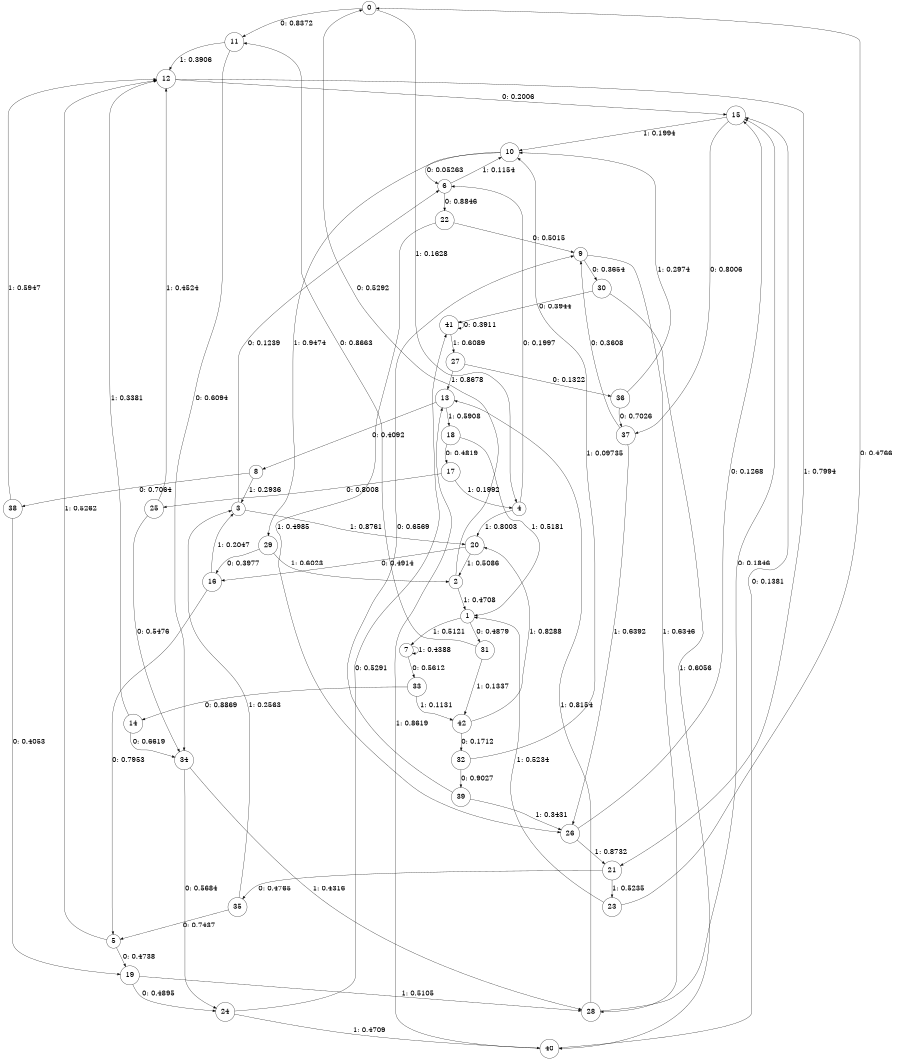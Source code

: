 digraph "ch1randomL8" {
size = "6,8.5";
ratio = "fill";
node [shape = circle];
node [fontsize = 24];
edge [fontsize = 24];
0 -> 11 [label = "0: 0.8372   "];
0 -> 4 [label = "1: 0.1628   "];
1 -> 31 [label = "0: 0.4879   "];
1 -> 7 [label = "1: 0.5121   "];
2 -> 0 [label = "0: 0.5292   "];
2 -> 1 [label = "1: 0.4708   "];
3 -> 6 [label = "0: 0.1239   "];
3 -> 20 [label = "1: 0.8761   "];
4 -> 6 [label = "0: 0.1997   "];
4 -> 20 [label = "1: 0.8003   "];
5 -> 19 [label = "0: 0.4738   "];
5 -> 12 [label = "1: 0.5262   "];
6 -> 22 [label = "0: 0.8846   "];
6 -> 10 [label = "1: 0.1154   "];
7 -> 33 [label = "0: 0.5612   "];
7 -> 7 [label = "1: 0.4388   "];
8 -> 38 [label = "0: 0.7064   "];
8 -> 3 [label = "1: 0.2936   "];
9 -> 30 [label = "0: 0.3654   "];
9 -> 28 [label = "1: 0.6346   "];
10 -> 6 [label = "0: 0.05263  "];
10 -> 29 [label = "1: 0.9474   "];
11 -> 34 [label = "0: 0.6094   "];
11 -> 12 [label = "1: 0.3906   "];
12 -> 15 [label = "0: 0.2006   "];
12 -> 21 [label = "1: 0.7994   "];
13 -> 8 [label = "0: 0.4092   "];
13 -> 18 [label = "1: 0.5908   "];
14 -> 34 [label = "0: 0.6619   "];
14 -> 12 [label = "1: 0.3381   "];
15 -> 37 [label = "0: 0.8006   "];
15 -> 10 [label = "1: 0.1994   "];
16 -> 5 [label = "0: 0.7953   "];
16 -> 3 [label = "1: 0.2047   "];
17 -> 25 [label = "0: 0.8008   "];
17 -> 4 [label = "1: 0.1992   "];
18 -> 17 [label = "0: 0.4819   "];
18 -> 1 [label = "1: 0.5181   "];
19 -> 24 [label = "0: 0.4895   "];
19 -> 28 [label = "1: 0.5105   "];
20 -> 16 [label = "0: 0.4914   "];
20 -> 2 [label = "1: 0.5086   "];
21 -> 35 [label = "0: 0.4765   "];
21 -> 23 [label = "1: 0.5235   "];
22 -> 9 [label = "0: 0.5015   "];
22 -> 26 [label = "1: 0.4985   "];
23 -> 0 [label = "0: 0.4766   "];
23 -> 1 [label = "1: 0.5234   "];
24 -> 41 [label = "0: 0.5291   "];
24 -> 40 [label = "1: 0.4709   "];
25 -> 34 [label = "0: 0.5476   "];
25 -> 12 [label = "1: 0.4524   "];
26 -> 15 [label = "0: 0.1268   "];
26 -> 21 [label = "1: 0.8732   "];
27 -> 36 [label = "0: 0.1322   "];
27 -> 13 [label = "1: 0.8678   "];
28 -> 15 [label = "0: 0.1846   "];
28 -> 13 [label = "1: 0.8154   "];
29 -> 16 [label = "0: 0.3977   "];
29 -> 2 [label = "1: 0.6023   "];
30 -> 41 [label = "0: 0.3944   "];
30 -> 40 [label = "1: 0.6056   "];
31 -> 11 [label = "0: 0.8663   "];
31 -> 42 [label = "1: 0.1337   "];
32 -> 39 [label = "0: 0.9027   "];
32 -> 10 [label = "1: 0.09735  "];
33 -> 14 [label = "0: 0.8869   "];
33 -> 42 [label = "1: 0.1131   "];
34 -> 24 [label = "0: 0.5684   "];
34 -> 28 [label = "1: 0.4316   "];
35 -> 5 [label = "0: 0.7437   "];
35 -> 3 [label = "1: 0.2563   "];
36 -> 37 [label = "0: 0.7026   "];
36 -> 10 [label = "1: 0.2974   "];
37 -> 9 [label = "0: 0.3608   "];
37 -> 26 [label = "1: 0.6392   "];
38 -> 19 [label = "0: 0.4053   "];
38 -> 12 [label = "1: 0.5947   "];
39 -> 9 [label = "0: 0.6569   "];
39 -> 26 [label = "1: 0.3431   "];
40 -> 15 [label = "0: 0.1381   "];
40 -> 13 [label = "1: 0.8619   "];
41 -> 41 [label = "0: 0.3911   "];
41 -> 27 [label = "1: 0.6089   "];
42 -> 32 [label = "0: 0.1712   "];
42 -> 20 [label = "1: 0.8288   "];
}